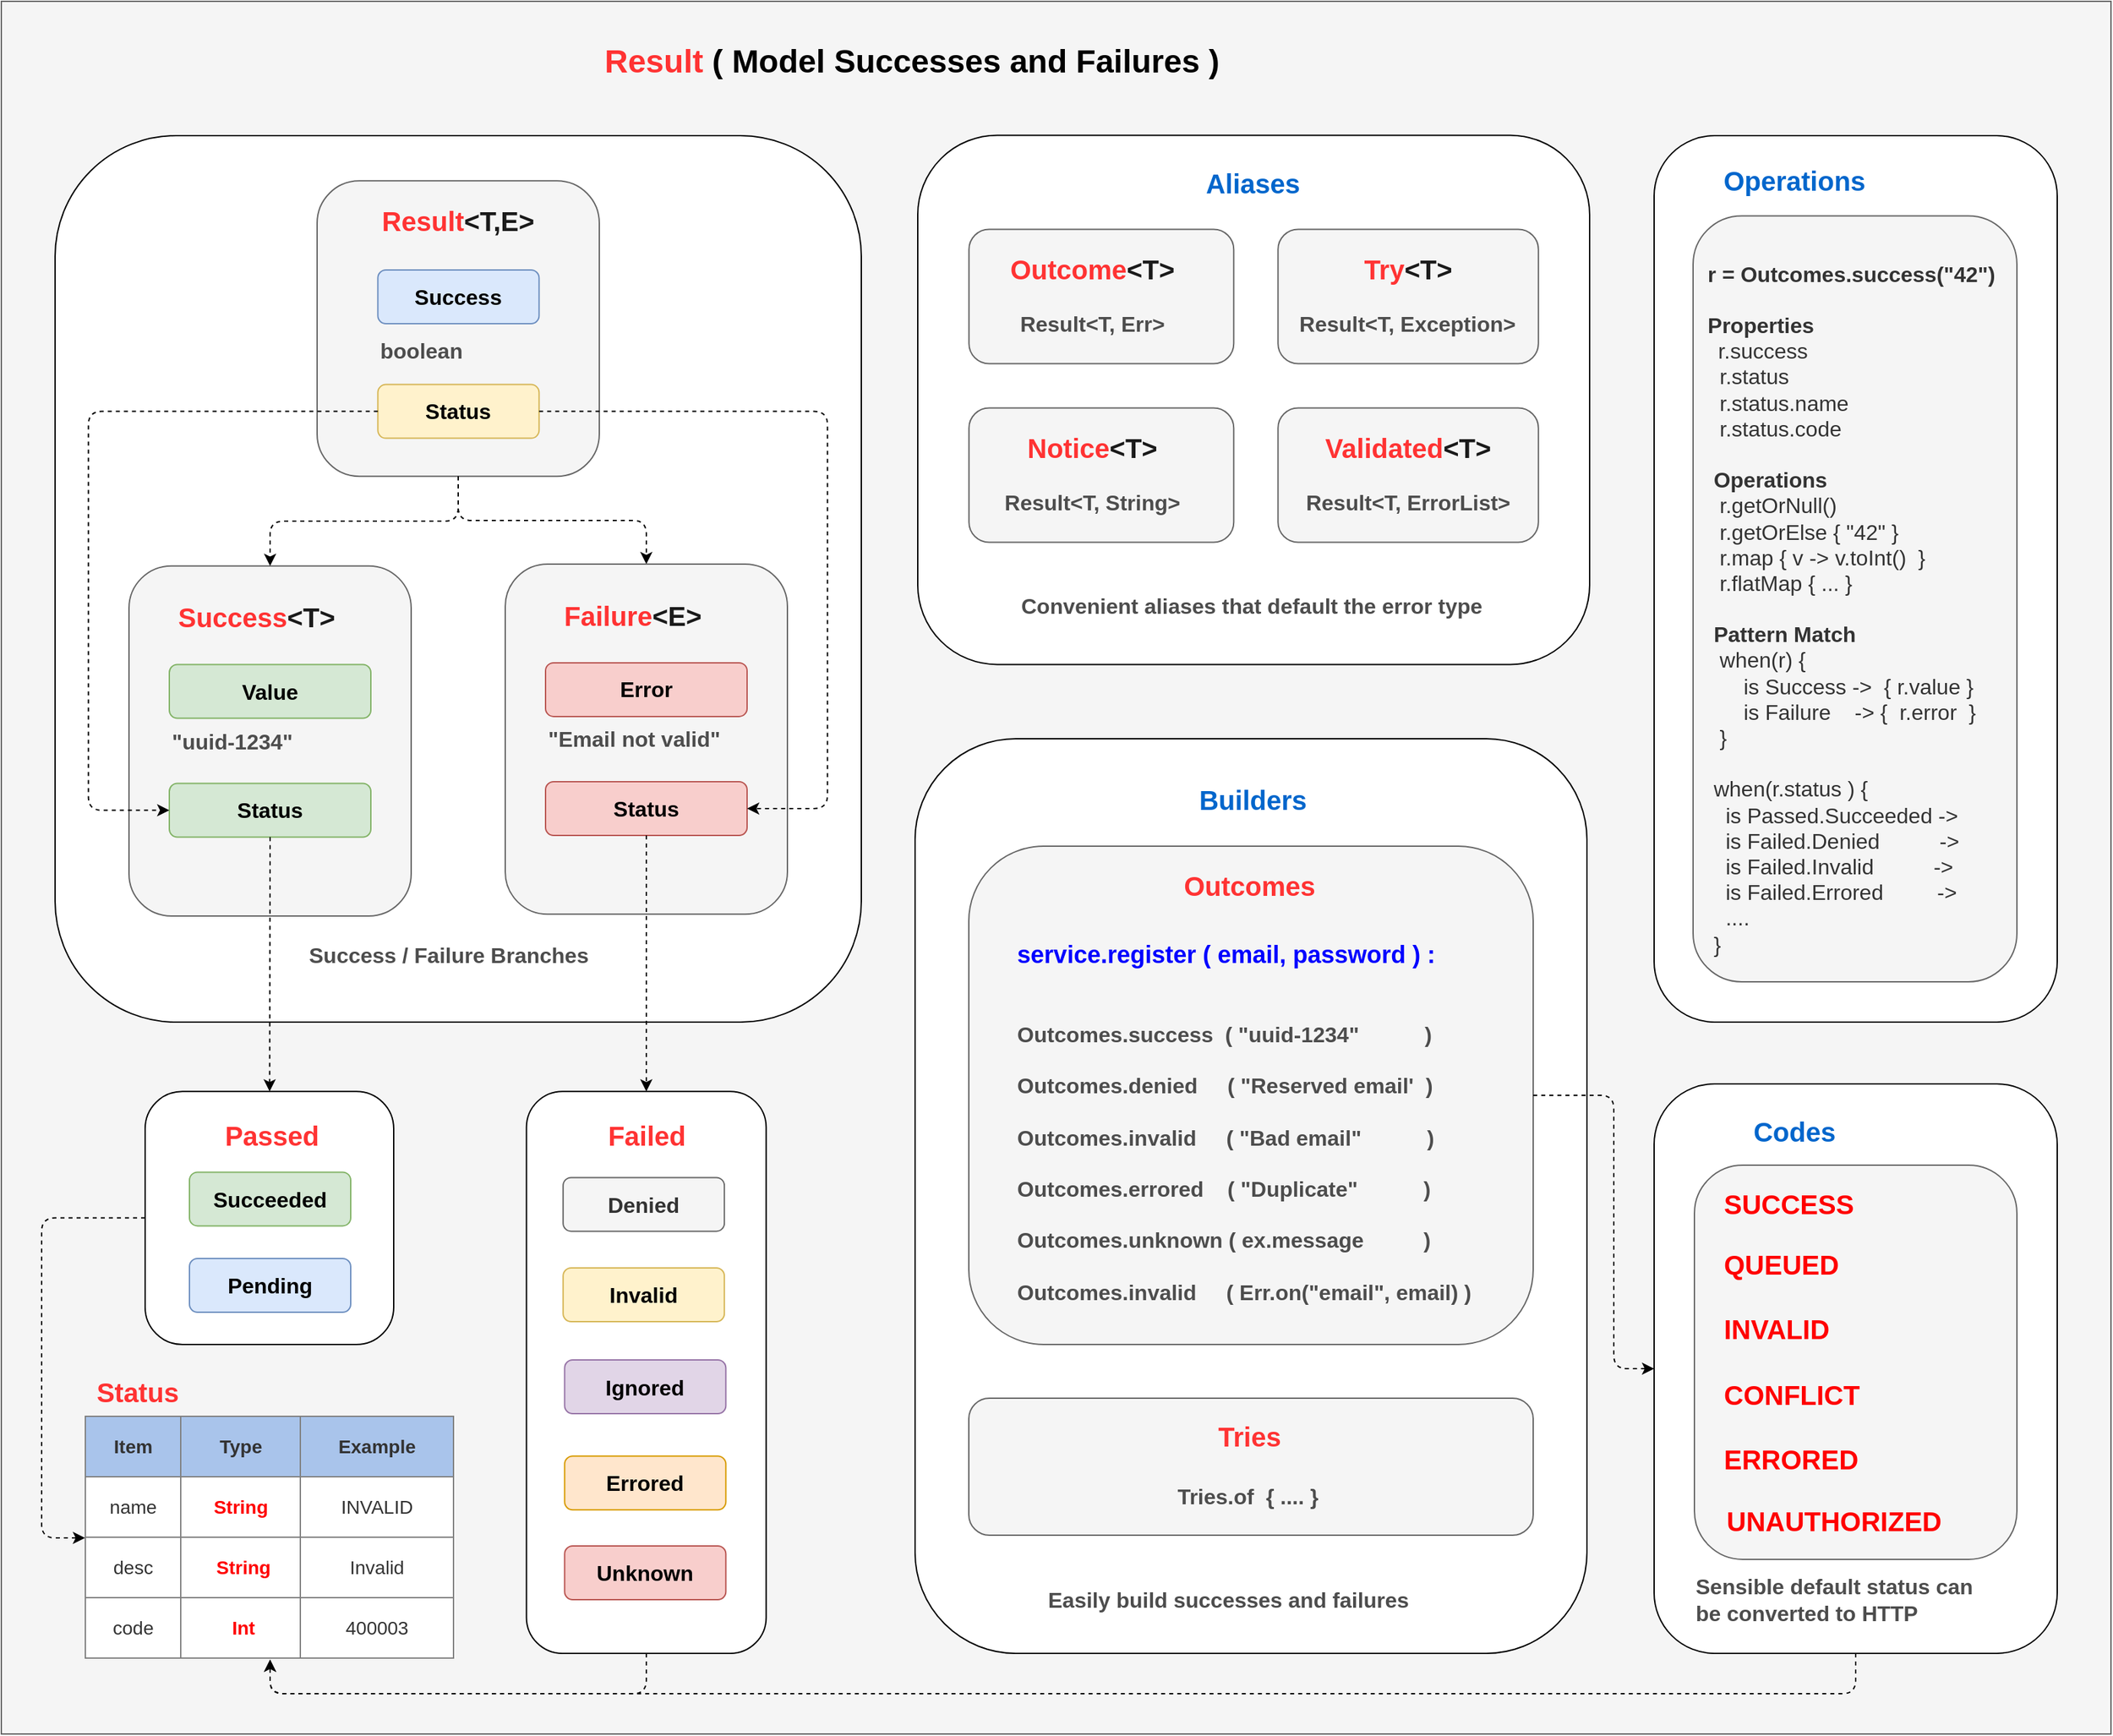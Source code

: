 <mxfile version="13.10.8" type="device"><diagram id="WI9T0HZ2pTsCkuznbFz-" name="Page-1"><mxGraphModel dx="1581" dy="943" grid="1" gridSize="10" guides="1" tooltips="1" connect="1" arrows="1" fold="1" page="1" pageScale="1" pageWidth="583" pageHeight="413" math="0" shadow="0"><root><mxCell id="0"/><mxCell id="1" parent="0"/><mxCell id="dkpI0AUmnZosLw2rEWEU-10" value="" style="rounded=0;whiteSpace=wrap;html=1;fillColor=#f5f5f5;strokeColor=#666666;fontColor=#333333;" parent="1" vertex="1"><mxGeometry x="20" y="20" width="1570" height="1290" as="geometry"/></mxCell><mxCell id="T8CNeDvAvUPooLHLlza4-69" value="" style="rounded=1;whiteSpace=wrap;html=1;glass=0;align=left;" vertex="1" parent="1"><mxGeometry x="702" y="119.74" width="500" height="394" as="geometry"/></mxCell><mxCell id="T8CNeDvAvUPooLHLlza4-52" value="" style="rounded=1;whiteSpace=wrap;html=1;glass=0;align=left;" vertex="1" parent="1"><mxGeometry x="60" y="120" width="600" height="660" as="geometry"/></mxCell><mxCell id="dkpI0AUmnZosLw2rEWEU-12" value="&lt;font style=&quot;font-size: 24px&quot;&gt;&lt;b&gt;&lt;font color=&quot;#ff3333&quot; style=&quot;font-size: 24px&quot;&gt;Result&lt;/font&gt;&lt;font color=&quot;#3333ff&quot; style=&quot;font-size: 24px&quot;&gt;&amp;nbsp;&lt;/font&gt;( Model Successes and Failures )&lt;/b&gt;&lt;/font&gt;" style="text;html=1;strokeColor=none;fillColor=none;align=left;verticalAlign=middle;whiteSpace=wrap;rounded=0;" parent="1" vertex="1"><mxGeometry x="467.4" y="55" width="490" height="20" as="geometry"/></mxCell><mxCell id="HlOIRCmBT_TTQaV18blw-136" value="" style="rounded=1;whiteSpace=wrap;html=1;glass=0;strokeWidth=1;fontSize=14;align=left;fillColor=#f5f5f5;strokeColor=#666666;fontColor=#333333;" parent="1" vertex="1"><mxGeometry x="740.12" y="189.74" width="197.04" height="100" as="geometry"/></mxCell><mxCell id="HlOIRCmBT_TTQaV18blw-143" value="&lt;div&gt;&lt;b&gt;&lt;span style=&quot;font-size: 20px&quot;&gt;&lt;font color=&quot;#ff3333&quot;&gt;Outcome&lt;/font&gt;&lt;font color=&quot;#1a1a1a&quot;&gt;&amp;lt;T&amp;gt;&lt;/font&gt;&lt;/span&gt;&lt;/b&gt;&lt;/div&gt;" style="text;html=1;strokeColor=none;fillColor=none;align=center;verticalAlign=middle;whiteSpace=wrap;rounded=0;" parent="1" vertex="1"><mxGeometry x="767.16" y="203.84" width="130" height="30" as="geometry"/></mxCell><mxCell id="HlOIRCmBT_TTQaV18blw-146" value="&lt;span style=&quot;font-size: 16px&quot;&gt;&lt;b&gt;Result&amp;lt;T, Err&amp;gt;&lt;/b&gt;&lt;/span&gt;" style="text;html=1;strokeColor=none;fillColor=none;align=center;verticalAlign=middle;whiteSpace=wrap;rounded=0;fontColor=#4D4D4D;" parent="1" vertex="1"><mxGeometry x="747.16" y="249.74" width="170" height="20" as="geometry"/></mxCell><mxCell id="T8CNeDvAvUPooLHLlza4-27" value="" style="rounded=1;whiteSpace=wrap;html=1;glass=0;align=left;fillColor=#f5f5f5;strokeColor=#666666;fontColor=#333333;" vertex="1" parent="1"><mxGeometry x="115" y="440.34" width="210" height="260.61" as="geometry"/></mxCell><mxCell id="T8CNeDvAvUPooLHLlza4-31" value="&lt;font size=&quot;1&quot;&gt;&lt;b style=&quot;font-size: 20px&quot;&gt;&lt;font color=&quot;#ff3333&quot;&gt;Success&lt;/font&gt;&lt;font color=&quot;#1a1a1a&quot;&gt;&amp;lt;T&amp;gt;&lt;/font&gt;&lt;/b&gt;&lt;/font&gt;" style="text;html=1;strokeColor=none;fillColor=none;align=center;verticalAlign=middle;whiteSpace=wrap;rounded=0;" vertex="1" parent="1"><mxGeometry x="145.0" y="463.34" width="130" height="30" as="geometry"/></mxCell><mxCell id="T8CNeDvAvUPooLHLlza4-34" value="&lt;b&gt;&lt;font style=&quot;font-size: 16px&quot;&gt;Value&lt;/font&gt;&lt;/b&gt;" style="rounded=1;whiteSpace=wrap;html=1;fillColor=#d5e8d4;strokeColor=#82b366;" vertex="1" parent="1"><mxGeometry x="145" y="513.74" width="150" height="40" as="geometry"/></mxCell><mxCell id="T8CNeDvAvUPooLHLlza4-35" value="&lt;b&gt;&lt;font style=&quot;font-size: 16px&quot;&gt;Status&lt;/font&gt;&lt;/b&gt;" style="rounded=1;whiteSpace=wrap;html=1;fillColor=#d5e8d4;strokeColor=#82b366;" vertex="1" parent="1"><mxGeometry x="145" y="602.28" width="150" height="40" as="geometry"/></mxCell><mxCell id="T8CNeDvAvUPooLHLlza4-37" value="" style="rounded=1;whiteSpace=wrap;html=1;glass=0;align=left;fillColor=#f5f5f5;strokeColor=#666666;fontColor=#333333;" vertex="1" parent="1"><mxGeometry x="255.0" y="153.62" width="210" height="220" as="geometry"/></mxCell><mxCell id="T8CNeDvAvUPooLHLlza4-38" value="&lt;font size=&quot;1&quot;&gt;&lt;b style=&quot;font-size: 20px&quot;&gt;&lt;font color=&quot;#ff3333&quot;&gt;Result&lt;/font&gt;&lt;font color=&quot;#1a1a1a&quot;&gt;&amp;lt;T,E&amp;gt;&lt;/font&gt;&lt;/b&gt;&lt;/font&gt;" style="text;html=1;strokeColor=none;fillColor=none;align=center;verticalAlign=middle;whiteSpace=wrap;rounded=0;" vertex="1" parent="1"><mxGeometry x="295.2" y="167.94" width="130" height="30" as="geometry"/></mxCell><mxCell id="T8CNeDvAvUPooLHLlza4-39" value="&lt;b&gt;&lt;font style=&quot;font-size: 16px&quot;&gt;Success&lt;/font&gt;&lt;/b&gt;" style="rounded=1;whiteSpace=wrap;html=1;fillColor=#dae8fc;strokeColor=#6c8ebf;" vertex="1" parent="1"><mxGeometry x="300.2" y="220.0" width="120" height="40" as="geometry"/></mxCell><mxCell id="T8CNeDvAvUPooLHLlza4-40" value="&lt;b&gt;&lt;font style=&quot;font-size: 16px&quot;&gt;Status&lt;/font&gt;&lt;/b&gt;" style="rounded=1;whiteSpace=wrap;html=1;fillColor=#fff2cc;strokeColor=#d6b656;" vertex="1" parent="1"><mxGeometry x="300.2" y="305.31" width="120" height="40" as="geometry"/></mxCell><mxCell id="T8CNeDvAvUPooLHLlza4-42" value="" style="edgeStyle=elbowEdgeStyle;elbow=vertical;endArrow=classic;html=1;exitX=0.5;exitY=1;exitDx=0;exitDy=0;entryX=0.5;entryY=0;entryDx=0;entryDy=0;dashed=1;" edge="1" parent="1" source="T8CNeDvAvUPooLHLlza4-37" target="T8CNeDvAvUPooLHLlza4-27"><mxGeometry width="50" height="50" relative="1" as="geometry"><mxPoint x="315.0" y="770.75" as="sourcePoint"/><mxPoint x="365.0" y="720.75" as="targetPoint"/></mxGeometry></mxCell><mxCell id="T8CNeDvAvUPooLHLlza4-43" value="" style="edgeStyle=elbowEdgeStyle;elbow=vertical;endArrow=classic;html=1;exitX=0.5;exitY=1;exitDx=0;exitDy=0;entryX=0.5;entryY=0;entryDx=0;entryDy=0;dashed=1;" edge="1" parent="1" source="T8CNeDvAvUPooLHLlza4-37" target="T8CNeDvAvUPooLHLlza4-46"><mxGeometry width="50" height="50" relative="1" as="geometry"><mxPoint x="370.0" y="383.62" as="sourcePoint"/><mxPoint x="500" y="460.14" as="targetPoint"/></mxGeometry></mxCell><mxCell id="T8CNeDvAvUPooLHLlza4-44" value="&lt;font color=&quot;#4d4d4d&quot;&gt;&lt;span style=&quot;font-size: 16px&quot;&gt;&lt;b&gt;&quot;uuid-1234&quot;&lt;/b&gt;&lt;/span&gt;&lt;/font&gt;" style="text;html=1;strokeColor=none;fillColor=none;align=left;verticalAlign=middle;whiteSpace=wrap;rounded=0;" vertex="1" parent="1"><mxGeometry x="145" y="560.64" width="113.88" height="20" as="geometry"/></mxCell><mxCell id="T8CNeDvAvUPooLHLlza4-46" value="" style="rounded=1;whiteSpace=wrap;html=1;glass=0;align=left;fillColor=#f5f5f5;strokeColor=#666666;fontColor=#333333;" vertex="1" parent="1"><mxGeometry x="395.0" y="439.04" width="210" height="260.61" as="geometry"/></mxCell><mxCell id="T8CNeDvAvUPooLHLlza4-47" value="&lt;font size=&quot;1&quot;&gt;&lt;b style=&quot;font-size: 20px&quot;&gt;&lt;font color=&quot;#ff3333&quot;&gt;Failure&lt;/font&gt;&lt;font color=&quot;#1a1a1a&quot;&gt;&amp;lt;E&amp;gt;&lt;/font&gt;&lt;/b&gt;&lt;/font&gt;" style="text;html=1;strokeColor=none;fillColor=none;align=center;verticalAlign=middle;whiteSpace=wrap;rounded=0;" vertex="1" parent="1"><mxGeometry x="425.0" y="462.04" width="130" height="30" as="geometry"/></mxCell><mxCell id="T8CNeDvAvUPooLHLlza4-48" value="&lt;b&gt;&lt;font style=&quot;font-size: 16px&quot;&gt;Error&lt;/font&gt;&lt;/b&gt;" style="rounded=1;whiteSpace=wrap;html=1;fillColor=#f8cecc;strokeColor=#b85450;" vertex="1" parent="1"><mxGeometry x="425.0" y="512.44" width="150" height="40" as="geometry"/></mxCell><mxCell id="T8CNeDvAvUPooLHLlza4-49" value="&lt;b&gt;&lt;font style=&quot;font-size: 16px&quot;&gt;Status&lt;/font&gt;&lt;/b&gt;" style="rounded=1;whiteSpace=wrap;html=1;fillColor=#f8cecc;strokeColor=#b85450;" vertex="1" parent="1"><mxGeometry x="425.0" y="600.98" width="150" height="40" as="geometry"/></mxCell><mxCell id="T8CNeDvAvUPooLHLlza4-50" value="&lt;font style=&quot;font-size: 16px&quot; color=&quot;#4d4d4d&quot;&gt;&lt;b&gt;&quot;Email not valid&quot;&lt;/b&gt;&lt;/font&gt;" style="text;html=1;strokeColor=none;fillColor=none;align=left;verticalAlign=middle;whiteSpace=wrap;rounded=0;" vertex="1" parent="1"><mxGeometry x="425.0" y="559.34" width="150" height="20" as="geometry"/></mxCell><mxCell id="T8CNeDvAvUPooLHLlza4-60" value="" style="rounded=1;whiteSpace=wrap;html=1;glass=0;strokeWidth=1;fontSize=14;align=left;fillColor=#f5f5f5;strokeColor=#666666;fontColor=#333333;" vertex="1" parent="1"><mxGeometry x="970.12" y="189.74" width="193.76" height="100" as="geometry"/></mxCell><mxCell id="T8CNeDvAvUPooLHLlza4-61" value="&lt;div&gt;&lt;b&gt;&lt;span style=&quot;font-size: 20px&quot;&gt;&lt;font color=&quot;#ff3333&quot;&gt;Try&lt;/font&gt;&lt;font color=&quot;#1a1a1a&quot;&gt;&amp;lt;T&amp;gt;&lt;/font&gt;&lt;/span&gt;&lt;/b&gt;&lt;/div&gt;" style="text;html=1;strokeColor=none;fillColor=none;align=center;verticalAlign=middle;whiteSpace=wrap;rounded=0;" vertex="1" parent="1"><mxGeometry x="1002.0" y="203.84" width="130" height="30" as="geometry"/></mxCell><mxCell id="T8CNeDvAvUPooLHLlza4-62" value="&lt;span style=&quot;font-size: 16px&quot;&gt;&lt;b&gt;Result&amp;lt;T, Exception&amp;gt;&lt;/b&gt;&lt;/span&gt;" style="text;html=1;strokeColor=none;fillColor=none;align=center;verticalAlign=middle;whiteSpace=wrap;rounded=0;fontColor=#4D4D4D;" vertex="1" parent="1"><mxGeometry x="980.36" y="249.74" width="173.28" height="20" as="geometry"/></mxCell><mxCell id="T8CNeDvAvUPooLHLlza4-63" value="" style="rounded=1;whiteSpace=wrap;html=1;glass=0;strokeWidth=1;fontSize=14;align=left;fillColor=#f5f5f5;strokeColor=#666666;fontColor=#333333;" vertex="1" parent="1"><mxGeometry x="740.12" y="322.74" width="197.04" height="100" as="geometry"/></mxCell><mxCell id="T8CNeDvAvUPooLHLlza4-64" value="&lt;div&gt;&lt;b&gt;&lt;span style=&quot;font-size: 20px&quot;&gt;&lt;font color=&quot;#ff3333&quot;&gt;Notice&lt;/font&gt;&lt;font color=&quot;#1a1a1a&quot;&gt;&amp;lt;T&amp;gt;&lt;/font&gt;&lt;/span&gt;&lt;/b&gt;&lt;/div&gt;" style="text;html=1;strokeColor=none;fillColor=none;align=center;verticalAlign=middle;whiteSpace=wrap;rounded=0;" vertex="1" parent="1"><mxGeometry x="767.16" y="336.84" width="130" height="30" as="geometry"/></mxCell><mxCell id="T8CNeDvAvUPooLHLlza4-65" value="&lt;span style=&quot;font-size: 16px&quot;&gt;&lt;b&gt;Result&amp;lt;T, String&amp;gt;&lt;/b&gt;&lt;/span&gt;" style="text;html=1;strokeColor=none;fillColor=none;align=center;verticalAlign=middle;whiteSpace=wrap;rounded=0;fontColor=#4D4D4D;" vertex="1" parent="1"><mxGeometry x="747.16" y="382.74" width="170" height="20" as="geometry"/></mxCell><mxCell id="T8CNeDvAvUPooLHLlza4-66" value="" style="rounded=1;whiteSpace=wrap;html=1;glass=0;strokeWidth=1;fontSize=14;align=left;fillColor=#f5f5f5;strokeColor=#666666;fontColor=#333333;" vertex="1" parent="1"><mxGeometry x="970.12" y="322.74" width="193.76" height="100" as="geometry"/></mxCell><mxCell id="T8CNeDvAvUPooLHLlza4-67" value="&lt;div&gt;&lt;b&gt;&lt;span style=&quot;font-size: 20px&quot;&gt;&lt;font color=&quot;#ff3333&quot;&gt;Validated&lt;/font&gt;&lt;font color=&quot;#1a1a1a&quot;&gt;&amp;lt;T&amp;gt;&lt;/font&gt;&lt;/span&gt;&lt;/b&gt;&lt;/div&gt;" style="text;html=1;strokeColor=none;fillColor=none;align=center;verticalAlign=middle;whiteSpace=wrap;rounded=0;" vertex="1" parent="1"><mxGeometry x="1002.0" y="336.84" width="130" height="30" as="geometry"/></mxCell><mxCell id="T8CNeDvAvUPooLHLlza4-68" value="&lt;span style=&quot;font-size: 16px&quot;&gt;&lt;b&gt;Result&amp;lt;T, ErrorList&amp;gt;&lt;/b&gt;&lt;/span&gt;" style="text;html=1;strokeColor=none;fillColor=none;align=center;verticalAlign=middle;whiteSpace=wrap;rounded=0;fontColor=#4D4D4D;" vertex="1" parent="1"><mxGeometry x="982" y="382.74" width="170" height="20" as="geometry"/></mxCell><mxCell id="T8CNeDvAvUPooLHLlza4-70" value="&lt;span style=&quot;font-size: 20px&quot;&gt;&lt;b&gt;&lt;font color=&quot;#0066cc&quot;&gt;Aliases&lt;/font&gt;&lt;/b&gt;&lt;/span&gt;" style="text;html=1;strokeColor=none;fillColor=none;align=center;verticalAlign=middle;whiteSpace=wrap;rounded=0;" vertex="1" parent="1"><mxGeometry x="890.39" y="139.74" width="123.22" height="30" as="geometry"/></mxCell><mxCell id="T8CNeDvAvUPooLHLlza4-72" value="" style="edgeStyle=elbowEdgeStyle;elbow=horizontal;endArrow=classic;html=1;dashed=1;exitX=0;exitY=0.5;exitDx=0;exitDy=0;entryX=0;entryY=0.5;entryDx=0;entryDy=0;" edge="1" parent="1" source="T8CNeDvAvUPooLHLlza4-40" target="T8CNeDvAvUPooLHLlza4-35"><mxGeometry width="50" height="50" relative="1" as="geometry"><mxPoint x="14.8" y="730" as="sourcePoint"/><mxPoint x="64.8" y="680" as="targetPoint"/><Array as="points"><mxPoint x="84.8" y="470"/></Array></mxGeometry></mxCell><mxCell id="T8CNeDvAvUPooLHLlza4-73" value="" style="edgeStyle=elbowEdgeStyle;elbow=horizontal;endArrow=classic;html=1;dashed=1;exitX=1;exitY=0.5;exitDx=0;exitDy=0;entryX=1;entryY=0.5;entryDx=0;entryDy=0;" edge="1" parent="1" source="T8CNeDvAvUPooLHLlza4-40" target="T8CNeDvAvUPooLHLlza4-49"><mxGeometry width="50" height="50" relative="1" as="geometry"><mxPoint x="310.2" y="332.31" as="sourcePoint"/><mxPoint x="155.0" y="632.28" as="targetPoint"/><Array as="points"><mxPoint x="634.8" y="480"/></Array></mxGeometry></mxCell><mxCell id="T8CNeDvAvUPooLHLlza4-74" value="&lt;font style=&quot;font-size: 16px&quot; color=&quot;#4d4d4d&quot;&gt;&lt;b&gt;boolean&lt;/b&gt;&lt;/font&gt;" style="text;html=1;strokeColor=none;fillColor=none;align=left;verticalAlign=middle;whiteSpace=wrap;rounded=0;" vertex="1" parent="1"><mxGeometry x="300.2" y="270.0" width="130" height="20" as="geometry"/></mxCell><mxCell id="T8CNeDvAvUPooLHLlza4-78" value="" style="rounded=1;whiteSpace=wrap;html=1;glass=0;align=left;" vertex="1" parent="1"><mxGeometry x="700" y="569" width="500" height="681" as="geometry"/></mxCell><mxCell id="T8CNeDvAvUPooLHLlza4-79" value="" style="rounded=1;whiteSpace=wrap;html=1;glass=0;strokeWidth=1;fontSize=14;align=left;fillColor=#f5f5f5;strokeColor=#666666;fontColor=#333333;" vertex="1" parent="1"><mxGeometry x="740" y="649" width="420" height="371" as="geometry"/></mxCell><mxCell id="T8CNeDvAvUPooLHLlza4-80" value="&lt;div&gt;&lt;b&gt;&lt;span style=&quot;font-size: 20px&quot;&gt;&lt;font color=&quot;#ff3333&quot;&gt;Outcomes&lt;/font&gt;&lt;/span&gt;&lt;/b&gt;&lt;/div&gt;" style="text;html=1;strokeColor=none;fillColor=none;align=center;verticalAlign=middle;whiteSpace=wrap;rounded=0;" vertex="1" parent="1"><mxGeometry x="883.61" y="663.0" width="130" height="30" as="geometry"/></mxCell><mxCell id="T8CNeDvAvUPooLHLlza4-81" value="&lt;div style=&quot;text-align: left&quot;&gt;&lt;b&gt;&lt;font color=&quot;#0000ff&quot; style=&quot;font-size: 18px&quot;&gt;service.register ( email, password ) :&lt;/font&gt;&lt;/b&gt;&lt;/div&gt;&lt;div style=&quot;text-align: left&quot;&gt;&lt;b&gt;&lt;span style=&quot;font-size: 16px&quot;&gt;&amp;nbsp;&lt;/span&gt;&lt;/b&gt;&lt;/div&gt;&lt;div style=&quot;text-align: left&quot;&gt;&lt;b style=&quot;font-size: 16px&quot;&gt;&lt;br&gt;&lt;/b&gt;&lt;/div&gt;&lt;div style=&quot;text-align: left&quot;&gt;&lt;b style=&quot;font-size: 16px&quot;&gt;Outcomes.success&amp;nbsp; ( &quot;uuid-1234&quot;&amp;nbsp; &amp;nbsp; &amp;nbsp; &amp;nbsp; &amp;nbsp; &amp;nbsp;)&lt;/b&gt;&lt;/div&gt;&lt;div style=&quot;text-align: left&quot;&gt;&lt;b style=&quot;font-size: 16px&quot;&gt;&lt;br&gt;&lt;/b&gt;&lt;/div&gt;&lt;div style=&quot;text-align: left&quot;&gt;&lt;span style=&quot;font-size: 16px&quot;&gt;&lt;b&gt;Outcomes.denied&amp;nbsp; &amp;nbsp; &amp;nbsp;( &quot;Reserved email'&amp;nbsp; )&lt;/b&gt;&lt;/span&gt;&lt;/div&gt;&lt;span style=&quot;font-size: 16px&quot;&gt;&lt;div style=&quot;text-align: left&quot;&gt;&lt;b&gt;&lt;br&gt;&lt;/b&gt;&lt;/div&gt;&lt;div style=&quot;text-align: left&quot;&gt;&lt;b&gt;Outcomes.invalid&amp;nbsp; &amp;nbsp; &amp;nbsp;( &quot;Bad email&quot;&amp;nbsp; &amp;nbsp; &amp;nbsp; &amp;nbsp; &amp;nbsp; &amp;nbsp;)&lt;/b&gt;&lt;/div&gt;&lt;div style=&quot;text-align: left&quot;&gt;&lt;b&gt;&lt;br&gt;&lt;/b&gt;&lt;/div&gt;&lt;div style=&quot;text-align: left&quot;&gt;&lt;b&gt;Outcomes.errored&amp;nbsp; &amp;nbsp; ( &quot;Duplicate&quot;&amp;nbsp; &amp;nbsp; &amp;nbsp; &amp;nbsp; &amp;nbsp; &amp;nbsp;)&lt;/b&gt;&lt;/div&gt;&lt;div style=&quot;text-align: left&quot;&gt;&lt;b&gt;&amp;nbsp;&lt;/b&gt;&lt;/div&gt;&lt;div style=&quot;text-align: left&quot;&gt;&lt;b&gt;Outcomes.unknown ( ex.message&amp;nbsp; &amp;nbsp; &amp;nbsp; &amp;nbsp; &amp;nbsp; )&lt;/b&gt;&lt;/div&gt;&lt;div style=&quot;text-align: left&quot;&gt;&lt;b&gt;&lt;br&gt;&lt;/b&gt;&lt;/div&gt;&lt;div style=&quot;text-align: left&quot;&gt;&lt;b&gt;Outcomes.invalid&amp;nbsp; &amp;nbsp; &amp;nbsp;( Err.on(&quot;email&quot;, email) )&lt;/b&gt;&lt;/div&gt;&lt;/span&gt;" style="text;html=1;strokeColor=none;fillColor=none;align=center;verticalAlign=middle;whiteSpace=wrap;rounded=0;fontColor=#4D4D4D;" vertex="1" parent="1"><mxGeometry x="770" y="700" width="350" height="310" as="geometry"/></mxCell><mxCell id="T8CNeDvAvUPooLHLlza4-82" value="" style="rounded=1;whiteSpace=wrap;html=1;glass=0;strokeWidth=1;fontSize=14;align=left;fillColor=#f5f5f5;strokeColor=#666666;fontColor=#333333;" vertex="1" parent="1"><mxGeometry x="740" y="1060" width="420" height="102" as="geometry"/></mxCell><mxCell id="T8CNeDvAvUPooLHLlza4-83" value="&lt;div&gt;&lt;b&gt;&lt;span style=&quot;font-size: 20px&quot;&gt;&lt;font color=&quot;#ff3333&quot;&gt;Tries&lt;/font&gt;&lt;/span&gt;&lt;/b&gt;&lt;/div&gt;" style="text;html=1;strokeColor=none;fillColor=none;align=center;verticalAlign=middle;whiteSpace=wrap;rounded=0;" vertex="1" parent="1"><mxGeometry x="883.61" y="1073.41" width="130" height="30" as="geometry"/></mxCell><mxCell id="T8CNeDvAvUPooLHLlza4-84" value="&lt;span style=&quot;font-size: 16px&quot;&gt;&lt;b&gt;Tries.of&amp;nbsp; { .... }&amp;nbsp;&lt;/b&gt;&lt;/span&gt;" style="text;html=1;strokeColor=none;fillColor=none;align=center;verticalAlign=middle;whiteSpace=wrap;rounded=0;fontColor=#4D4D4D;" vertex="1" parent="1"><mxGeometry x="790" y="1123.1" width="320" height="20" as="geometry"/></mxCell><mxCell id="T8CNeDvAvUPooLHLlza4-91" value="&lt;span style=&quot;font-size: 20px&quot;&gt;&lt;b&gt;&lt;font color=&quot;#0066cc&quot;&gt;Builders&lt;/font&gt;&lt;/b&gt;&lt;/span&gt;" style="text;html=1;strokeColor=none;fillColor=none;align=center;verticalAlign=middle;whiteSpace=wrap;rounded=0;" vertex="1" parent="1"><mxGeometry x="890.39" y="599" width="123.22" height="30" as="geometry"/></mxCell><mxCell id="T8CNeDvAvUPooLHLlza4-93" value="" style="rounded=1;whiteSpace=wrap;html=1;glass=0;align=left;" vertex="1" parent="1"><mxGeometry x="1250" y="826" width="300" height="424" as="geometry"/></mxCell><mxCell id="T8CNeDvAvUPooLHLlza4-101" value="&lt;span style=&quot;font-size: 20px&quot;&gt;&lt;b&gt;&lt;font color=&quot;#0066cc&quot;&gt;Codes&lt;/font&gt;&lt;/b&gt;&lt;/span&gt;" style="text;html=1;strokeColor=none;fillColor=none;align=center;verticalAlign=middle;whiteSpace=wrap;rounded=0;" vertex="1" parent="1"><mxGeometry x="1292.61" y="846" width="123.22" height="30" as="geometry"/></mxCell><mxCell id="T8CNeDvAvUPooLHLlza4-107" value="" style="rounded=1;whiteSpace=wrap;html=1;glass=0;align=left;" vertex="1" parent="1"><mxGeometry x="1250" y="120" width="300" height="660" as="geometry"/></mxCell><mxCell id="T8CNeDvAvUPooLHLlza4-108" value="&lt;span style=&quot;font-size: 20px&quot;&gt;&lt;b&gt;&lt;font color=&quot;#0066cc&quot;&gt;Operations&lt;/font&gt;&lt;/b&gt;&lt;/span&gt;" style="text;html=1;strokeColor=none;fillColor=none;align=center;verticalAlign=middle;whiteSpace=wrap;rounded=0;" vertex="1" parent="1"><mxGeometry x="1292.61" y="137.94" width="123.22" height="30" as="geometry"/></mxCell><mxCell id="T8CNeDvAvUPooLHLlza4-109" value="&lt;span style=&quot;font-size: 16px&quot;&gt;&amp;nbsp;&lt;br&gt;&lt;b&gt;&lt;br&gt;&amp;nbsp; &amp;nbsp;&lt;br&gt;&amp;nbsp; r = Outcomes.success(&quot;42&quot;)&lt;br&gt;&amp;nbsp; &lt;br&gt;&amp;nbsp; Properties&lt;/b&gt;&lt;br&gt;&lt;/span&gt;&amp;nbsp; &amp;nbsp; &amp;nbsp;&lt;font style=&quot;font-size: 16px&quot;&gt;r.success&lt;br&gt;&amp;nbsp; &amp;nbsp; r.status&lt;br&gt;&amp;nbsp; &amp;nbsp; r.status.name&lt;br&gt;&amp;nbsp; &amp;nbsp; r.status.code&lt;br&gt;&lt;b&gt;&amp;nbsp;&lt;br&gt;&amp;nbsp; &amp;nbsp;Operations&lt;/b&gt;&lt;br&gt;&amp;nbsp; &amp;nbsp; r.getOrNull()&lt;br&gt;&amp;nbsp; &amp;nbsp; r.getOrElse { &quot;42&quot; }&lt;br&gt;&amp;nbsp; &amp;nbsp; r.map { v -&amp;gt; v.toInt()&amp;nbsp; }&amp;nbsp;&lt;br&gt;&amp;nbsp; &amp;nbsp; r.flatMap { ... }&lt;br&gt;&lt;br&gt;&amp;nbsp; &amp;nbsp;&lt;b&gt;Pattern Match&lt;/b&gt;&lt;br&gt;&amp;nbsp; &amp;nbsp; when(r) {&amp;nbsp;&lt;br&gt;&amp;nbsp; &amp;nbsp; &amp;nbsp; &amp;nbsp; is Success -&amp;gt;&amp;nbsp; { r.value }&lt;br&gt;&amp;nbsp; &amp;nbsp; &amp;nbsp; &amp;nbsp; is Failure&amp;nbsp; &amp;nbsp; -&amp;gt; {&amp;nbsp; r.error&amp;nbsp; }&amp;nbsp;&lt;br&gt;&amp;nbsp; &amp;nbsp; }&lt;br&gt;&lt;br&gt;&amp;nbsp; &amp;nbsp;when(r.status ) {&lt;br&gt;&amp;nbsp; &amp;nbsp; &amp;nbsp;is Passed.Succeeded -&amp;gt;&lt;br&gt;&amp;nbsp; &amp;nbsp; &amp;nbsp;is Failed.Denied&amp;nbsp; &amp;nbsp; &amp;nbsp; &amp;nbsp; &amp;nbsp; -&amp;gt;&lt;br&gt;&amp;nbsp; &amp;nbsp; &amp;nbsp;is Failed.Invalid&amp;nbsp; &amp;nbsp; &amp;nbsp; &amp;nbsp; &amp;nbsp; -&amp;gt;&lt;br&gt;&amp;nbsp; &amp;nbsp; &amp;nbsp;is Failed.Errored&amp;nbsp; &amp;nbsp; &amp;nbsp; &amp;nbsp; &amp;nbsp;-&amp;gt;&amp;nbsp;&lt;br&gt;&amp;nbsp; &amp;nbsp; &amp;nbsp;....&lt;br&gt;&amp;nbsp; &amp;nbsp;}&amp;nbsp;&amp;nbsp;&lt;br&gt;&lt;/font&gt;&lt;br&gt;&lt;br&gt;&amp;nbsp;" style="rounded=1;whiteSpace=wrap;html=1;glass=0;align=left;fillColor=#f5f5f5;strokeColor=#666666;fontColor=#333333;" vertex="1" parent="1"><mxGeometry x="1279" y="179.73" width="241" height="570.27" as="geometry"/></mxCell><mxCell id="T8CNeDvAvUPooLHLlza4-110" value="&lt;font style=&quot;font-size: 16px&quot; color=&quot;#4d4d4d&quot;&gt;&lt;b&gt;Convenient aliases that default the error type&lt;/b&gt;&lt;/font&gt;" style="text;html=1;strokeColor=none;fillColor=none;align=left;verticalAlign=middle;whiteSpace=wrap;rounded=0;" vertex="1" parent="1"><mxGeometry x="777" y="459.74" width="350" height="20" as="geometry"/></mxCell><mxCell id="T8CNeDvAvUPooLHLlza4-111" value="&lt;font style=&quot;font-size: 16px&quot; color=&quot;#4d4d4d&quot;&gt;&lt;b&gt;Easily build successes and failures&lt;/b&gt;&lt;/font&gt;" style="text;html=1;strokeColor=none;fillColor=none;align=left;verticalAlign=middle;whiteSpace=wrap;rounded=0;" vertex="1" parent="1"><mxGeometry x="797" y="1200" width="330" height="20" as="geometry"/></mxCell><mxCell id="T8CNeDvAvUPooLHLlza4-113" value="&lt;font color=&quot;#4d4d4d&quot;&gt;&lt;span style=&quot;font-size: 16px&quot;&gt;&lt;b&gt;Sensible default status can be converted to HTTP&lt;/b&gt;&lt;/span&gt;&lt;/font&gt;" style="text;html=1;strokeColor=none;fillColor=none;align=left;verticalAlign=middle;whiteSpace=wrap;rounded=0;" vertex="1" parent="1"><mxGeometry x="1279" y="1200" width="221" height="20" as="geometry"/></mxCell><mxCell id="T8CNeDvAvUPooLHLlza4-114" value="&lt;font style=&quot;font-size: 16px&quot; color=&quot;#4d4d4d&quot;&gt;&lt;b&gt;Success / Failure Branches&lt;/b&gt;&lt;/font&gt;" style="text;html=1;strokeColor=none;fillColor=none;align=left;verticalAlign=middle;whiteSpace=wrap;rounded=0;" vertex="1" parent="1"><mxGeometry x="247.08" y="720" width="226.24" height="20" as="geometry"/></mxCell><mxCell id="T8CNeDvAvUPooLHLlza4-125" value="" style="rounded=1;whiteSpace=wrap;html=1;glass=0;align=left;" vertex="1" parent="1"><mxGeometry x="127" y="831.59" width="185" height="188.41" as="geometry"/></mxCell><mxCell id="T8CNeDvAvUPooLHLlza4-126" value="&lt;b&gt;&lt;font style=&quot;font-size: 16px&quot;&gt;Pending&lt;/font&gt;&lt;/b&gt;" style="rounded=1;whiteSpace=wrap;html=1;fillColor=#dae8fc;strokeColor=#6c8ebf;" vertex="1" parent="1"><mxGeometry x="160.0" y="956.0" width="120" height="40" as="geometry"/></mxCell><mxCell id="T8CNeDvAvUPooLHLlza4-127" value="&lt;font color=&quot;#ff3333&quot;&gt;&lt;span style=&quot;font-size: 20px&quot;&gt;&lt;b&gt;Passed&lt;/b&gt;&lt;/span&gt;&lt;/font&gt;" style="text;html=1;strokeColor=none;fillColor=none;align=center;verticalAlign=middle;whiteSpace=wrap;rounded=0;" vertex="1" parent="1"><mxGeometry x="160.39" y="849.3" width="123.22" height="30" as="geometry"/></mxCell><mxCell id="T8CNeDvAvUPooLHLlza4-128" value="&lt;span style=&quot;font-size: 16px&quot;&gt;&lt;b&gt;Succeeded&lt;/b&gt;&lt;/span&gt;" style="rounded=1;whiteSpace=wrap;html=1;fillColor=#d5e8d4;strokeColor=#82b366;" vertex="1" parent="1"><mxGeometry x="160" y="891.69" width="120" height="40" as="geometry"/></mxCell><mxCell id="T8CNeDvAvUPooLHLlza4-129" value="" style="rounded=1;whiteSpace=wrap;html=1;glass=0;align=left;" vertex="1" parent="1"><mxGeometry x="410.8" y="831.59" width="178.39" height="418.41" as="geometry"/></mxCell><mxCell id="T8CNeDvAvUPooLHLlza4-130" value="&lt;b&gt;&lt;font style=&quot;font-size: 16px&quot;&gt;Ignored&lt;/font&gt;&lt;/b&gt;" style="rounded=1;whiteSpace=wrap;html=1;fillColor=#e1d5e7;strokeColor=#9673a6;" vertex="1" parent="1"><mxGeometry x="439.19" y="1031.5" width="120" height="40" as="geometry"/></mxCell><mxCell id="T8CNeDvAvUPooLHLlza4-131" value="&lt;b&gt;&lt;font style=&quot;font-size: 16px&quot;&gt;Errored&lt;/font&gt;&lt;/b&gt;" style="rounded=1;whiteSpace=wrap;html=1;fillColor=#ffe6cc;strokeColor=#d79b00;" vertex="1" parent="1"><mxGeometry x="439.19" y="1103.1" width="120" height="40" as="geometry"/></mxCell><mxCell id="T8CNeDvAvUPooLHLlza4-132" value="&lt;b&gt;&lt;font style=&quot;font-size: 16px&quot;&gt;Invalid&lt;/font&gt;&lt;/b&gt;" style="rounded=1;whiteSpace=wrap;html=1;fillColor=#fff2cc;strokeColor=#d6b656;" vertex="1" parent="1"><mxGeometry x="438.08" y="963.0" width="120" height="40" as="geometry"/></mxCell><mxCell id="T8CNeDvAvUPooLHLlza4-133" value="&lt;div&gt;&lt;b style=&quot;color: rgb(255 , 51 , 51)&quot;&gt;&lt;font style=&quot;font-size: 20px&quot;&gt;Failed&lt;/font&gt;&lt;/b&gt;&lt;/div&gt;" style="text;html=1;strokeColor=none;fillColor=none;align=center;verticalAlign=middle;whiteSpace=wrap;rounded=0;" vertex="1" parent="1"><mxGeometry x="439.19" y="849.3" width="123.22" height="30" as="geometry"/></mxCell><mxCell id="T8CNeDvAvUPooLHLlza4-134" value="&lt;span style=&quot;font-size: 16px&quot;&gt;&lt;b&gt;Denied&lt;/b&gt;&lt;/span&gt;" style="rounded=1;whiteSpace=wrap;html=1;fillColor=#f5f5f5;strokeColor=#666666;fontColor=#333333;" vertex="1" parent="1"><mxGeometry x="438.08" y="895.69" width="120" height="40" as="geometry"/></mxCell><mxCell id="T8CNeDvAvUPooLHLlza4-135" value="&lt;b&gt;&lt;font style=&quot;font-size: 16px&quot;&gt;Unknown&lt;/font&gt;&lt;/b&gt;" style="rounded=1;whiteSpace=wrap;html=1;fillColor=#f8cecc;strokeColor=#b85450;" vertex="1" parent="1"><mxGeometry x="439.19" y="1170" width="120" height="40" as="geometry"/></mxCell><mxCell id="T8CNeDvAvUPooLHLlza4-136" value="" style="endArrow=classic;html=1;dashed=1;exitX=0.5;exitY=1;exitDx=0;exitDy=0;" edge="1" parent="1" source="T8CNeDvAvUPooLHLlza4-35" target="T8CNeDvAvUPooLHLlza4-125"><mxGeometry width="50" height="50" relative="1" as="geometry"><mxPoint x="190" y="800" as="sourcePoint"/><mxPoint x="240" y="750" as="targetPoint"/></mxGeometry></mxCell><mxCell id="T8CNeDvAvUPooLHLlza4-137" value="" style="endArrow=classic;html=1;dashed=1;exitX=0.5;exitY=1;exitDx=0;exitDy=0;entryX=0.5;entryY=0;entryDx=0;entryDy=0;" edge="1" parent="1" source="T8CNeDvAvUPooLHLlza4-49" target="T8CNeDvAvUPooLHLlza4-129"><mxGeometry width="50" height="50" relative="1" as="geometry"><mxPoint x="730" y="780" as="sourcePoint"/><mxPoint x="780" y="730" as="targetPoint"/></mxGeometry></mxCell><mxCell id="T8CNeDvAvUPooLHLlza4-138" value="&lt;table border=&quot;1&quot; width=&quot;100%&quot; style=&quot;width: 100% ; height: 100% ; border-collapse: collapse ; font-size: 14px ; background-color: rgb(255 , 255 , 255)&quot;&gt;&lt;tbody style=&quot;font-size: 14px&quot;&gt;&lt;tr style=&quot;font-size: 14px&quot;&gt;&lt;td align=&quot;center&quot; style=&quot;font-size: 14px ; background-color: rgb(169 , 196 , 235)&quot;&gt;&lt;b style=&quot;font-size: 14px&quot;&gt;Item&lt;/b&gt;&lt;/td&gt;&lt;td style=&quot;text-align: center ; background-color: rgb(169 , 196 , 235)&quot;&gt;&lt;b&gt;Type&lt;/b&gt;&lt;br&gt;&lt;/td&gt;&lt;td align=&quot;center&quot; style=&quot;font-size: 14px ; background-color: rgb(169 , 196 , 235)&quot;&gt;&lt;b style=&quot;font-size: 14px&quot;&gt;Example&lt;/b&gt;&lt;/td&gt;&lt;/tr&gt;&lt;tr style=&quot;font-size: 14px&quot;&gt;&lt;td align=&quot;center&quot; style=&quot;font-size: 14px&quot;&gt;name&lt;/td&gt;&lt;td style=&quot;text-align: center&quot;&gt;&lt;b&gt;&lt;font color=&quot;#ff0000&quot;&gt;String&lt;/font&gt;&lt;/b&gt;&lt;/td&gt;&lt;td align=&quot;center&quot; style=&quot;font-size: 14px&quot;&gt;INVALID&lt;/td&gt;&lt;/tr&gt;&lt;tr style=&quot;font-size: 14px&quot;&gt;&lt;td align=&quot;center&quot; style=&quot;font-size: 14px&quot;&gt;desc&lt;br style=&quot;font-size: 14px&quot;&gt;&lt;/td&gt;&lt;td style=&quot;text-align: center&quot;&gt;&amp;nbsp;&lt;font color=&quot;#ff0000&quot;&gt;&lt;b&gt;String&lt;/b&gt;&lt;/font&gt;&lt;/td&gt;&lt;td align=&quot;center&quot; style=&quot;font-size: 14px&quot;&gt;Invalid&lt;/td&gt;&lt;/tr&gt;&lt;tr style=&quot;font-size: 14px&quot;&gt;&lt;td style=&quot;text-align: center ; font-size: 14px&quot;&gt;code&lt;/td&gt;&lt;td style=&quot;text-align: center&quot;&gt;&amp;nbsp;&lt;font color=&quot;#ff0000&quot;&gt;&lt;b&gt;Int&lt;/b&gt;&lt;/font&gt;&lt;/td&gt;&lt;td style=&quot;text-align: center ; font-size: 14px&quot;&gt;400003&lt;br&gt;&lt;/td&gt;&lt;/tr&gt;&lt;/tbody&gt;&lt;/table&gt;" style="text;html=1;strokeColor=none;fillColor=none;overflow=fill;rounded=0;glass=0;align=left;fontColor=#333333;fontSize=14;" vertex="1" parent="1"><mxGeometry x="82.28" y="1073.41" width="275.44" height="181.21" as="geometry"/></mxCell><mxCell id="T8CNeDvAvUPooLHLlza4-139" value="&lt;font color=&quot;#ff3333&quot;&gt;&lt;span style=&quot;font-size: 20px&quot;&gt;&lt;b&gt;Status&lt;/b&gt;&lt;/span&gt;&lt;/font&gt;" style="text;html=1;strokeColor=none;fillColor=none;align=center;verticalAlign=middle;whiteSpace=wrap;rounded=0;" vertex="1" parent="1"><mxGeometry x="60.0" y="1040.0" width="123.22" height="30" as="geometry"/></mxCell><mxCell id="T8CNeDvAvUPooLHLlza4-147" value="" style="edgeStyle=elbowEdgeStyle;elbow=horizontal;endArrow=classic;html=1;dashed=1;entryX=0;entryY=0.5;entryDx=0;entryDy=0;" edge="1" parent="1" source="T8CNeDvAvUPooLHLlza4-125" target="T8CNeDvAvUPooLHLlza4-138"><mxGeometry width="50" height="50" relative="1" as="geometry"><mxPoint x="-230" y="1030" as="sourcePoint"/><mxPoint x="-180" y="980" as="targetPoint"/><Array as="points"><mxPoint x="50" y="1040"/></Array></mxGeometry></mxCell><mxCell id="T8CNeDvAvUPooLHLlza4-148" value="" style="edgeStyle=elbowEdgeStyle;elbow=horizontal;endArrow=classic;html=1;dashed=1;entryX=0.5;entryY=1;entryDx=0;entryDy=0;exitX=0.5;exitY=1;exitDx=0;exitDy=0;" edge="1" parent="1" source="T8CNeDvAvUPooLHLlza4-129" target="T8CNeDvAvUPooLHLlza4-138"><mxGeometry width="50" height="50" relative="1" as="geometry"><mxPoint x="135" y="935.795" as="sourcePoint"/><mxPoint x="92.28" y="1174.015" as="targetPoint"/><Array as="points"><mxPoint x="450" y="1280"/><mxPoint x="430" y="1290"/><mxPoint x="130" y="1310"/><mxPoint x="60" y="1050"/></Array></mxGeometry></mxCell><mxCell id="T8CNeDvAvUPooLHLlza4-149" value="" style="rounded=1;whiteSpace=wrap;html=1;glass=0;strokeWidth=1;fontSize=14;align=left;fillColor=#f5f5f5;strokeColor=#666666;fontColor=#333333;" vertex="1" parent="1"><mxGeometry x="1280" y="886.5" width="240" height="293.5" as="geometry"/></mxCell><mxCell id="T8CNeDvAvUPooLHLlza4-100" value="&lt;span style=&quot;font-size: 20px&quot;&gt;&lt;b&gt;&lt;font color=&quot;#ff0000&quot;&gt;SUCCESS&amp;nbsp;&lt;/font&gt;&lt;/b&gt;&lt;/span&gt;" style="text;html=1;strokeColor=none;fillColor=none;align=left;verticalAlign=middle;whiteSpace=wrap;rounded=0;" vertex="1" parent="1"><mxGeometry x="1300" y="900" width="167.32" height="30" as="geometry"/></mxCell><mxCell id="T8CNeDvAvUPooLHLlza4-102" value="&lt;font color=&quot;#ff0000&quot;&gt;&lt;span style=&quot;font-size: 20px&quot;&gt;&lt;b&gt;QUEUED&lt;/b&gt;&lt;/span&gt;&lt;/font&gt;" style="text;html=1;strokeColor=none;fillColor=none;align=left;verticalAlign=middle;whiteSpace=wrap;rounded=0;" vertex="1" parent="1"><mxGeometry x="1300" y="945" width="167.32" height="30" as="geometry"/></mxCell><mxCell id="T8CNeDvAvUPooLHLlza4-104" value="&lt;font color=&quot;#ff0000&quot;&gt;&lt;span style=&quot;font-size: 20px&quot;&gt;&lt;b&gt;INVALID&lt;/b&gt;&lt;/span&gt;&lt;/font&gt;" style="text;html=1;strokeColor=none;fillColor=none;align=left;verticalAlign=middle;whiteSpace=wrap;rounded=0;" vertex="1" parent="1"><mxGeometry x="1300" y="992.5" width="165.06" height="30" as="geometry"/></mxCell><mxCell id="T8CNeDvAvUPooLHLlza4-105" value="&lt;font color=&quot;#ff0000&quot;&gt;&lt;span style=&quot;font-size: 20px&quot;&gt;&lt;b&gt;CONFLICT&lt;/b&gt;&lt;/span&gt;&lt;/font&gt;" style="text;html=1;strokeColor=none;fillColor=none;align=left;verticalAlign=middle;whiteSpace=wrap;rounded=0;" vertex="1" parent="1"><mxGeometry x="1300" y="1041.8" width="165.06" height="30" as="geometry"/></mxCell><mxCell id="T8CNeDvAvUPooLHLlza4-106" value="&lt;font color=&quot;#ff0000&quot;&gt;&lt;span style=&quot;font-size: 20px&quot;&gt;&lt;b&gt;ERRORED&lt;/b&gt;&lt;/span&gt;&lt;/font&gt;" style="text;html=1;strokeColor=none;fillColor=none;align=left;verticalAlign=middle;whiteSpace=wrap;rounded=0;" vertex="1" parent="1"><mxGeometry x="1300" y="1090" width="167.74" height="30" as="geometry"/></mxCell><mxCell id="T8CNeDvAvUPooLHLlza4-143" value="&lt;font color=&quot;#ff0000&quot;&gt;&lt;span style=&quot;font-size: 20px&quot;&gt;&lt;b&gt;UNAUTHORIZED&lt;/b&gt;&lt;/span&gt;&lt;/font&gt;" style="text;html=1;strokeColor=none;fillColor=none;align=left;verticalAlign=middle;whiteSpace=wrap;rounded=0;" vertex="1" parent="1"><mxGeometry x="1302.26" y="1136" width="167.74" height="30" as="geometry"/></mxCell><mxCell id="T8CNeDvAvUPooLHLlza4-152" value="" style="edgeStyle=elbowEdgeStyle;elbow=vertical;endArrow=classic;html=1;dashed=1;exitX=0.5;exitY=1;exitDx=0;exitDy=0;entryX=0.5;entryY=1;entryDx=0;entryDy=0;" edge="1" parent="1" source="T8CNeDvAvUPooLHLlza4-93" target="T8CNeDvAvUPooLHLlza4-138"><mxGeometry width="50" height="50" relative="1" as="geometry"><mxPoint x="1040" y="1350" as="sourcePoint"/><mxPoint x="220" y="1330" as="targetPoint"/><Array as="points"><mxPoint x="810" y="1280"/></Array></mxGeometry></mxCell><mxCell id="T8CNeDvAvUPooLHLlza4-155" value="" style="edgeStyle=elbowEdgeStyle;elbow=horizontal;endArrow=classic;html=1;dashed=1;exitX=1;exitY=0.5;exitDx=0;exitDy=0;entryX=0;entryY=0.5;entryDx=0;entryDy=0;" edge="1" parent="1" source="T8CNeDvAvUPooLHLlza4-79" target="T8CNeDvAvUPooLHLlza4-93"><mxGeometry width="50" height="50" relative="1" as="geometry"><mxPoint x="1220" y="860" as="sourcePoint"/><mxPoint x="1270" y="810" as="targetPoint"/><Array as="points"><mxPoint x="1220" y="930"/></Array></mxGeometry></mxCell></root></mxGraphModel></diagram></mxfile>